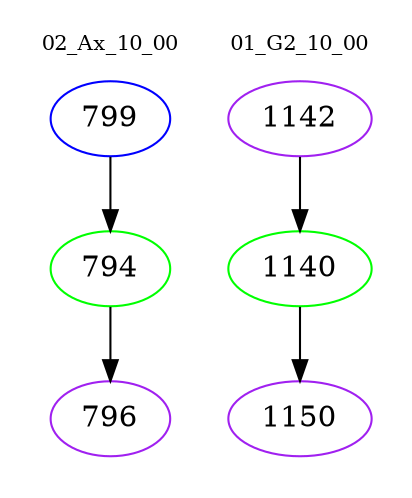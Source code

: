 digraph{
subgraph cluster_0 {
color = white
label = "02_Ax_10_00";
fontsize=10;
T0_799 [label="799", color="blue"]
T0_799 -> T0_794 [color="black"]
T0_794 [label="794", color="green"]
T0_794 -> T0_796 [color="black"]
T0_796 [label="796", color="purple"]
}
subgraph cluster_1 {
color = white
label = "01_G2_10_00";
fontsize=10;
T1_1142 [label="1142", color="purple"]
T1_1142 -> T1_1140 [color="black"]
T1_1140 [label="1140", color="green"]
T1_1140 -> T1_1150 [color="black"]
T1_1150 [label="1150", color="purple"]
}
}
